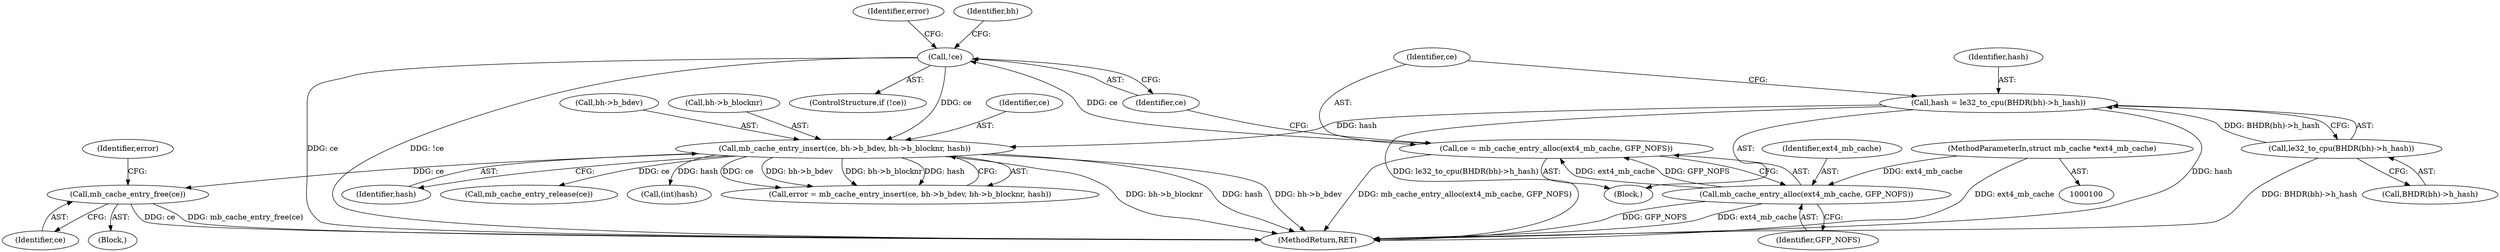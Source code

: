 digraph "1_linux_82939d7999dfc1f1998c4b1c12e2f19edbdff272_5@API" {
"1000141" [label="(Call,mb_cache_entry_free(ce))"];
"1000129" [label="(Call,mb_cache_entry_insert(ce, bh->b_bdev, bh->b_blocknr, hash))"];
"1000120" [label="(Call,!ce)"];
"1000114" [label="(Call,ce = mb_cache_entry_alloc(ext4_mb_cache, GFP_NOFS))"];
"1000116" [label="(Call,mb_cache_entry_alloc(ext4_mb_cache, GFP_NOFS))"];
"1000101" [label="(MethodParameterIn,struct mb_cache *ext4_mb_cache)"];
"1000105" [label="(Call,hash = le32_to_cpu(BHDR(bh)->h_hash))"];
"1000107" [label="(Call,le32_to_cpu(BHDR(bh)->h_hash))"];
"1000117" [label="(Identifier,ext4_mb_cache)"];
"1000141" [label="(Call,mb_cache_entry_free(ce))"];
"1000142" [label="(Identifier,ce)"];
"1000116" [label="(Call,mb_cache_entry_alloc(ext4_mb_cache, GFP_NOFS))"];
"1000118" [label="(Identifier,GFP_NOFS)"];
"1000105" [label="(Call,hash = le32_to_cpu(BHDR(bh)->h_hash))"];
"1000128" [label="(Identifier,error)"];
"1000119" [label="(ControlStructure,if (!ce))"];
"1000160" [label="(Call,(int)hash)"];
"1000121" [label="(Identifier,ce)"];
"1000140" [label="(Block,)"];
"1000131" [label="(Call,bh->b_bdev)"];
"1000134" [label="(Call,bh->b_blocknr)"];
"1000120" [label="(Call,!ce)"];
"1000130" [label="(Identifier,ce)"];
"1000103" [label="(Block,)"];
"1000114" [label="(Call,ce = mb_cache_entry_alloc(ext4_mb_cache, GFP_NOFS))"];
"1000107" [label="(Call,le32_to_cpu(BHDR(bh)->h_hash))"];
"1000165" [label="(MethodReturn,RET)"];
"1000137" [label="(Identifier,hash)"];
"1000145" [label="(Identifier,error)"];
"1000101" [label="(MethodParameterIn,struct mb_cache *ext4_mb_cache)"];
"1000108" [label="(Call,BHDR(bh)->h_hash)"];
"1000115" [label="(Identifier,ce)"];
"1000124" [label="(Identifier,bh)"];
"1000106" [label="(Identifier,hash)"];
"1000129" [label="(Call,mb_cache_entry_insert(ce, bh->b_bdev, bh->b_blocknr, hash))"];
"1000127" [label="(Call,error = mb_cache_entry_insert(ce, bh->b_bdev, bh->b_blocknr, hash))"];
"1000163" [label="(Call,mb_cache_entry_release(ce))"];
"1000141" -> "1000140"  [label="AST: "];
"1000141" -> "1000142"  [label="CFG: "];
"1000142" -> "1000141"  [label="AST: "];
"1000145" -> "1000141"  [label="CFG: "];
"1000141" -> "1000165"  [label="DDG: ce"];
"1000141" -> "1000165"  [label="DDG: mb_cache_entry_free(ce)"];
"1000129" -> "1000141"  [label="DDG: ce"];
"1000129" -> "1000127"  [label="AST: "];
"1000129" -> "1000137"  [label="CFG: "];
"1000130" -> "1000129"  [label="AST: "];
"1000131" -> "1000129"  [label="AST: "];
"1000134" -> "1000129"  [label="AST: "];
"1000137" -> "1000129"  [label="AST: "];
"1000127" -> "1000129"  [label="CFG: "];
"1000129" -> "1000165"  [label="DDG: bh->b_blocknr"];
"1000129" -> "1000165"  [label="DDG: hash"];
"1000129" -> "1000165"  [label="DDG: bh->b_bdev"];
"1000129" -> "1000127"  [label="DDG: ce"];
"1000129" -> "1000127"  [label="DDG: bh->b_bdev"];
"1000129" -> "1000127"  [label="DDG: bh->b_blocknr"];
"1000129" -> "1000127"  [label="DDG: hash"];
"1000120" -> "1000129"  [label="DDG: ce"];
"1000105" -> "1000129"  [label="DDG: hash"];
"1000129" -> "1000160"  [label="DDG: hash"];
"1000129" -> "1000163"  [label="DDG: ce"];
"1000120" -> "1000119"  [label="AST: "];
"1000120" -> "1000121"  [label="CFG: "];
"1000121" -> "1000120"  [label="AST: "];
"1000124" -> "1000120"  [label="CFG: "];
"1000128" -> "1000120"  [label="CFG: "];
"1000120" -> "1000165"  [label="DDG: ce"];
"1000120" -> "1000165"  [label="DDG: !ce"];
"1000114" -> "1000120"  [label="DDG: ce"];
"1000114" -> "1000103"  [label="AST: "];
"1000114" -> "1000116"  [label="CFG: "];
"1000115" -> "1000114"  [label="AST: "];
"1000116" -> "1000114"  [label="AST: "];
"1000121" -> "1000114"  [label="CFG: "];
"1000114" -> "1000165"  [label="DDG: mb_cache_entry_alloc(ext4_mb_cache, GFP_NOFS)"];
"1000116" -> "1000114"  [label="DDG: ext4_mb_cache"];
"1000116" -> "1000114"  [label="DDG: GFP_NOFS"];
"1000116" -> "1000118"  [label="CFG: "];
"1000117" -> "1000116"  [label="AST: "];
"1000118" -> "1000116"  [label="AST: "];
"1000116" -> "1000165"  [label="DDG: ext4_mb_cache"];
"1000116" -> "1000165"  [label="DDG: GFP_NOFS"];
"1000101" -> "1000116"  [label="DDG: ext4_mb_cache"];
"1000101" -> "1000100"  [label="AST: "];
"1000101" -> "1000165"  [label="DDG: ext4_mb_cache"];
"1000105" -> "1000103"  [label="AST: "];
"1000105" -> "1000107"  [label="CFG: "];
"1000106" -> "1000105"  [label="AST: "];
"1000107" -> "1000105"  [label="AST: "];
"1000115" -> "1000105"  [label="CFG: "];
"1000105" -> "1000165"  [label="DDG: le32_to_cpu(BHDR(bh)->h_hash)"];
"1000105" -> "1000165"  [label="DDG: hash"];
"1000107" -> "1000105"  [label="DDG: BHDR(bh)->h_hash"];
"1000107" -> "1000108"  [label="CFG: "];
"1000108" -> "1000107"  [label="AST: "];
"1000107" -> "1000165"  [label="DDG: BHDR(bh)->h_hash"];
}
